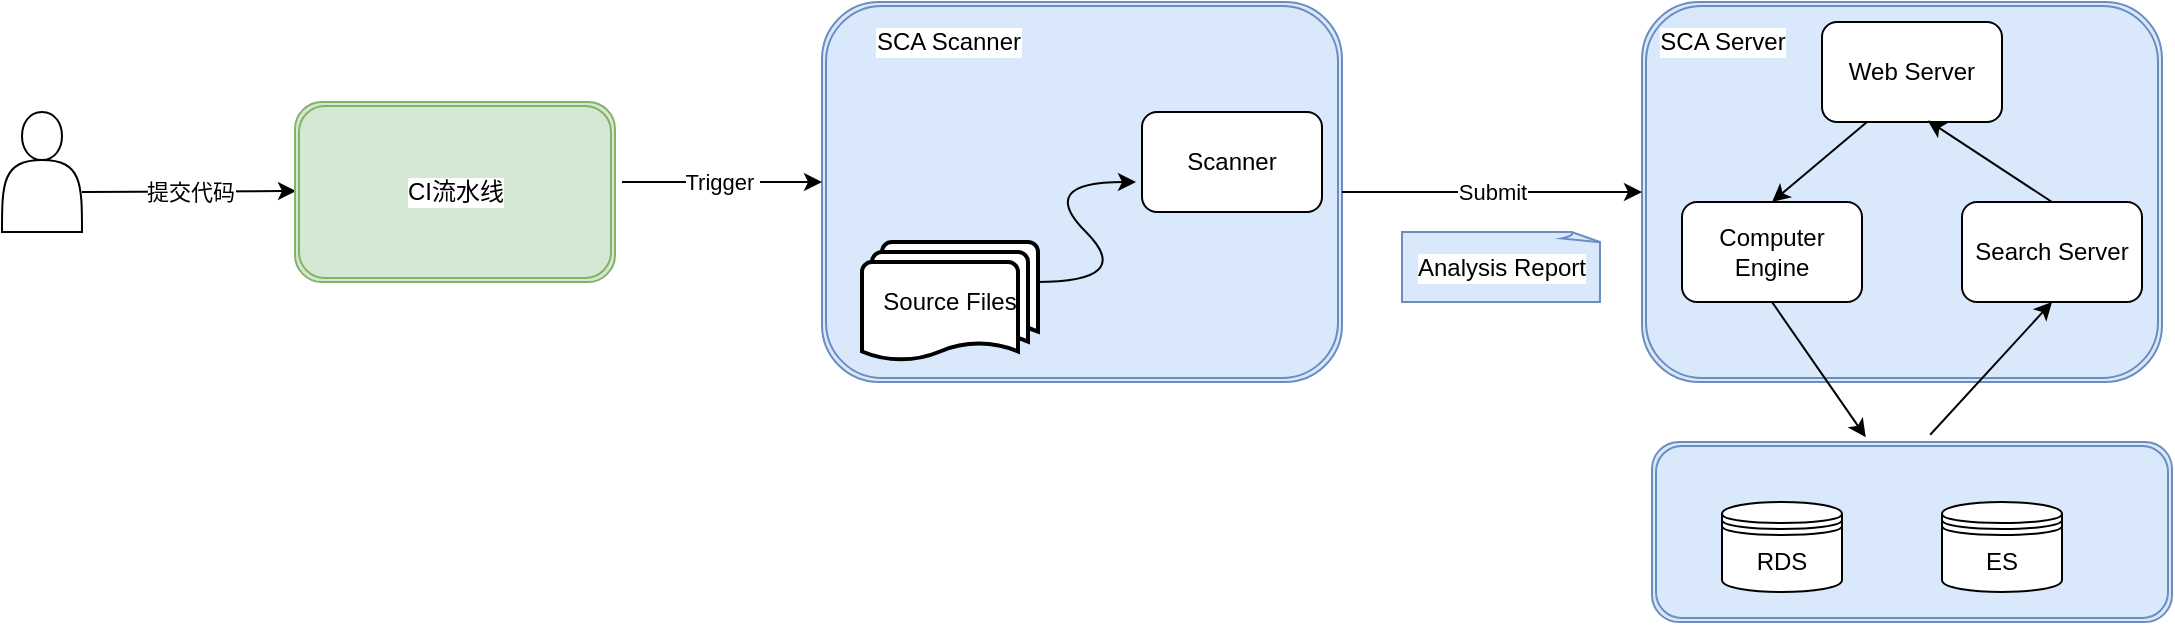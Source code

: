 <mxfile version="17.5.0" type="github"><diagram id="icDhHl7vQ2tlBuYMG8xw" name="Page-1"><mxGraphModel dx="1626" dy="1532" grid="1" gridSize="10" guides="1" tooltips="1" connect="1" arrows="1" fold="1" page="1" pageScale="1" pageWidth="827" pageHeight="1169" math="0" shadow="0"><root><mxCell id="0"/><mxCell id="1" parent="0"/><mxCell id="DSRnUuk4SivCTEABRJ1O-3" value="" style="shape=ext;double=1;rounded=1;whiteSpace=wrap;html=1;labelBackgroundColor=default;fillColor=#dae8fc;strokeColor=#6c8ebf;" vertex="1" parent="1"><mxGeometry x="-150" y="-340" width="260" height="190" as="geometry"/></mxCell><mxCell id="DSRnUuk4SivCTEABRJ1O-4" value="Scanner" style="rounded=1;whiteSpace=wrap;html=1;labelBackgroundColor=default;" vertex="1" parent="1"><mxGeometry x="10" y="-285" width="90" height="50" as="geometry"/></mxCell><mxCell id="DSRnUuk4SivCTEABRJ1O-15" value="" style="shape=ext;double=1;rounded=1;whiteSpace=wrap;html=1;labelBackgroundColor=default;fillColor=#dae8fc;strokeColor=#6c8ebf;" vertex="1" parent="1"><mxGeometry x="260" y="-340" width="260" height="190" as="geometry"/></mxCell><mxCell id="DSRnUuk4SivCTEABRJ1O-16" value="Web Server" style="rounded=1;whiteSpace=wrap;html=1;labelBackgroundColor=default;" vertex="1" parent="1"><mxGeometry x="350" y="-330" width="90" height="50" as="geometry"/></mxCell><mxCell id="DSRnUuk4SivCTEABRJ1O-17" value="Computer Engine" style="rounded=1;whiteSpace=wrap;html=1;labelBackgroundColor=default;" vertex="1" parent="1"><mxGeometry x="280" y="-240" width="90" height="50" as="geometry"/></mxCell><mxCell id="DSRnUuk4SivCTEABRJ1O-18" value="Search Server" style="rounded=1;whiteSpace=wrap;html=1;labelBackgroundColor=default;" vertex="1" parent="1"><mxGeometry x="420" y="-240" width="90" height="50" as="geometry"/></mxCell><mxCell id="DSRnUuk4SivCTEABRJ1O-21" value="Source Files" style="strokeWidth=2;html=1;shape=mxgraph.flowchart.multi-document;whiteSpace=wrap;labelBackgroundColor=default;" vertex="1" parent="1"><mxGeometry x="-130" y="-220" width="88" height="60" as="geometry"/></mxCell><mxCell id="DSRnUuk4SivCTEABRJ1O-24" value="" style="curved=1;endArrow=classic;html=1;rounded=0;labelBackgroundColor=default;" edge="1" parent="1"><mxGeometry width="50" height="50" relative="1" as="geometry"><mxPoint x="-43" y="-200" as="sourcePoint"/><mxPoint x="7" y="-250" as="targetPoint"/><Array as="points"><mxPoint x="7" y="-200"/><mxPoint x="-43" y="-250"/></Array></mxGeometry></mxCell><mxCell id="DSRnUuk4SivCTEABRJ1O-29" value="&lt;meta charset=&quot;utf-8&quot;&gt;&lt;span style=&quot;color: rgb(0, 0, 0); font-family: helvetica; font-size: 12px; font-style: normal; font-weight: 400; letter-spacing: normal; text-align: center; text-indent: 0px; text-transform: none; word-spacing: 0px; display: inline; float: none;&quot;&gt;Analysis Report&lt;/span&gt;" style="whiteSpace=wrap;html=1;shape=mxgraph.basic.document;labelBackgroundColor=default;fillColor=#dae8fc;strokeColor=#6c8ebf;" vertex="1" parent="1"><mxGeometry x="140" y="-225" width="100" height="35" as="geometry"/></mxCell><mxCell id="DSRnUuk4SivCTEABRJ1O-35" value="" style="endArrow=classic;html=1;rounded=0;entryX=0;entryY=0.5;entryDx=0;entryDy=0;exitX=1;exitY=0.5;exitDx=0;exitDy=0;labelBackgroundColor=default;" edge="1" parent="1" source="DSRnUuk4SivCTEABRJ1O-3" target="DSRnUuk4SivCTEABRJ1O-15"><mxGeometry relative="1" as="geometry"><mxPoint x="110" y="-270" as="sourcePoint"/><mxPoint x="210" y="-270" as="targetPoint"/></mxGeometry></mxCell><mxCell id="DSRnUuk4SivCTEABRJ1O-36" value="Submit" style="edgeLabel;resizable=0;html=1;align=center;verticalAlign=middle;labelBackgroundColor=default;" connectable="0" vertex="1" parent="DSRnUuk4SivCTEABRJ1O-35"><mxGeometry relative="1" as="geometry"/></mxCell><mxCell id="DSRnUuk4SivCTEABRJ1O-40" value="" style="endArrow=classic;html=1;rounded=0;exitX=0.25;exitY=1;exitDx=0;exitDy=0;entryX=0.5;entryY=0;entryDx=0;entryDy=0;labelBackgroundColor=default;" edge="1" parent="1" source="DSRnUuk4SivCTEABRJ1O-16" target="DSRnUuk4SivCTEABRJ1O-17"><mxGeometry width="50" height="50" relative="1" as="geometry"><mxPoint x="270" y="-200" as="sourcePoint"/><mxPoint x="320" y="-250" as="targetPoint"/></mxGeometry></mxCell><mxCell id="DSRnUuk4SivCTEABRJ1O-41" value="" style="endArrow=classic;html=1;rounded=0;exitX=0.5;exitY=0;exitDx=0;exitDy=0;entryX=0.587;entryY=0.984;entryDx=0;entryDy=0;entryPerimeter=0;labelBackgroundColor=default;" edge="1" parent="1" source="DSRnUuk4SivCTEABRJ1O-18" target="DSRnUuk4SivCTEABRJ1O-16"><mxGeometry width="50" height="50" relative="1" as="geometry"><mxPoint x="382.5" y="-270" as="sourcePoint"/><mxPoint x="335" y="-230" as="targetPoint"/></mxGeometry></mxCell><mxCell id="DSRnUuk4SivCTEABRJ1O-42" value="" style="shape=ext;double=1;rounded=1;whiteSpace=wrap;html=1;labelBackgroundColor=default;fillColor=#dae8fc;strokeColor=#6c8ebf;" vertex="1" parent="1"><mxGeometry x="265" y="-120" width="260" height="90" as="geometry"/></mxCell><mxCell id="DSRnUuk4SivCTEABRJ1O-43" value="RDS" style="shape=datastore;whiteSpace=wrap;html=1;labelBackgroundColor=default;" vertex="1" parent="1"><mxGeometry x="300" y="-90" width="60" height="45" as="geometry"/></mxCell><mxCell id="DSRnUuk4SivCTEABRJ1O-44" value="ES" style="shape=datastore;whiteSpace=wrap;html=1;labelBackgroundColor=default;" vertex="1" parent="1"><mxGeometry x="410" y="-90" width="60" height="45" as="geometry"/></mxCell><mxCell id="DSRnUuk4SivCTEABRJ1O-46" value="" style="endArrow=classic;html=1;rounded=0;exitX=0.5;exitY=1;exitDx=0;exitDy=0;entryX=0.411;entryY=-0.027;entryDx=0;entryDy=0;entryPerimeter=0;labelBackgroundColor=default;" edge="1" parent="1" source="DSRnUuk4SivCTEABRJ1O-17" target="DSRnUuk4SivCTEABRJ1O-42"><mxGeometry width="50" height="50" relative="1" as="geometry"><mxPoint x="270" y="-140" as="sourcePoint"/><mxPoint x="350" y="-130" as="targetPoint"/></mxGeometry></mxCell><mxCell id="DSRnUuk4SivCTEABRJ1O-47" value="" style="endArrow=classic;html=1;rounded=0;entryX=0.5;entryY=1;entryDx=0;entryDy=0;exitX=0.535;exitY=-0.04;exitDx=0;exitDy=0;exitPerimeter=0;labelBackgroundColor=default;" edge="1" parent="1" source="DSRnUuk4SivCTEABRJ1O-42" target="DSRnUuk4SivCTEABRJ1O-18"><mxGeometry width="50" height="50" relative="1" as="geometry"><mxPoint x="400" y="-130" as="sourcePoint"/><mxPoint x="360" y="-120" as="targetPoint"/></mxGeometry></mxCell><mxCell id="DSRnUuk4SivCTEABRJ1O-50" value="" style="shape=actor;whiteSpace=wrap;html=1;labelBackgroundColor=default;" vertex="1" parent="1"><mxGeometry x="-560" y="-285" width="40" height="60" as="geometry"/></mxCell><mxCell id="DSRnUuk4SivCTEABRJ1O-55" value="" style="endArrow=classic;html=1;rounded=0;labelBackgroundColor=default;" edge="1" parent="1"><mxGeometry relative="1" as="geometry"><mxPoint x="-520" y="-245" as="sourcePoint"/><mxPoint x="-413" y="-245.5" as="targetPoint"/></mxGeometry></mxCell><mxCell id="DSRnUuk4SivCTEABRJ1O-56" value="提交代码" style="edgeLabel;resizable=0;html=1;align=center;verticalAlign=middle;labelBackgroundColor=default;" connectable="0" vertex="1" parent="DSRnUuk4SivCTEABRJ1O-55"><mxGeometry relative="1" as="geometry"/></mxCell><mxCell id="DSRnUuk4SivCTEABRJ1O-62" value="CI流水线" style="shape=ext;double=1;rounded=1;whiteSpace=wrap;html=1;labelBackgroundColor=default;fillColor=#d5e8d4;strokeColor=#82b366;" vertex="1" parent="1"><mxGeometry x="-413.5" y="-290" width="160" height="90" as="geometry"/></mxCell><mxCell id="DSRnUuk4SivCTEABRJ1O-64" value="" style="endArrow=classic;html=1;rounded=0;labelBackgroundColor=default;" edge="1" parent="1"><mxGeometry relative="1" as="geometry"><mxPoint x="-250" y="-250" as="sourcePoint"/><mxPoint x="-150" y="-250" as="targetPoint"/></mxGeometry></mxCell><mxCell id="DSRnUuk4SivCTEABRJ1O-65" value="Trigger&amp;nbsp;" style="edgeLabel;resizable=0;html=1;align=center;verticalAlign=middle;labelBackgroundColor=default;" connectable="0" vertex="1" parent="DSRnUuk4SivCTEABRJ1O-64"><mxGeometry relative="1" as="geometry"/></mxCell><mxCell id="DSRnUuk4SivCTEABRJ1O-68" value="SCA Scanner" style="text;html=1;align=center;verticalAlign=middle;resizable=0;points=[];autosize=1;strokeColor=none;fillColor=none;labelBackgroundColor=default;" vertex="1" parent="1"><mxGeometry x="-132" y="-330" width="90" height="20" as="geometry"/></mxCell><mxCell id="DSRnUuk4SivCTEABRJ1O-69" value="SCA Server" style="text;html=1;align=center;verticalAlign=middle;resizable=0;points=[];autosize=1;strokeColor=none;fillColor=none;labelBackgroundColor=default;" vertex="1" parent="1"><mxGeometry x="260" y="-330" width="80" height="20" as="geometry"/></mxCell></root></mxGraphModel></diagram></mxfile>